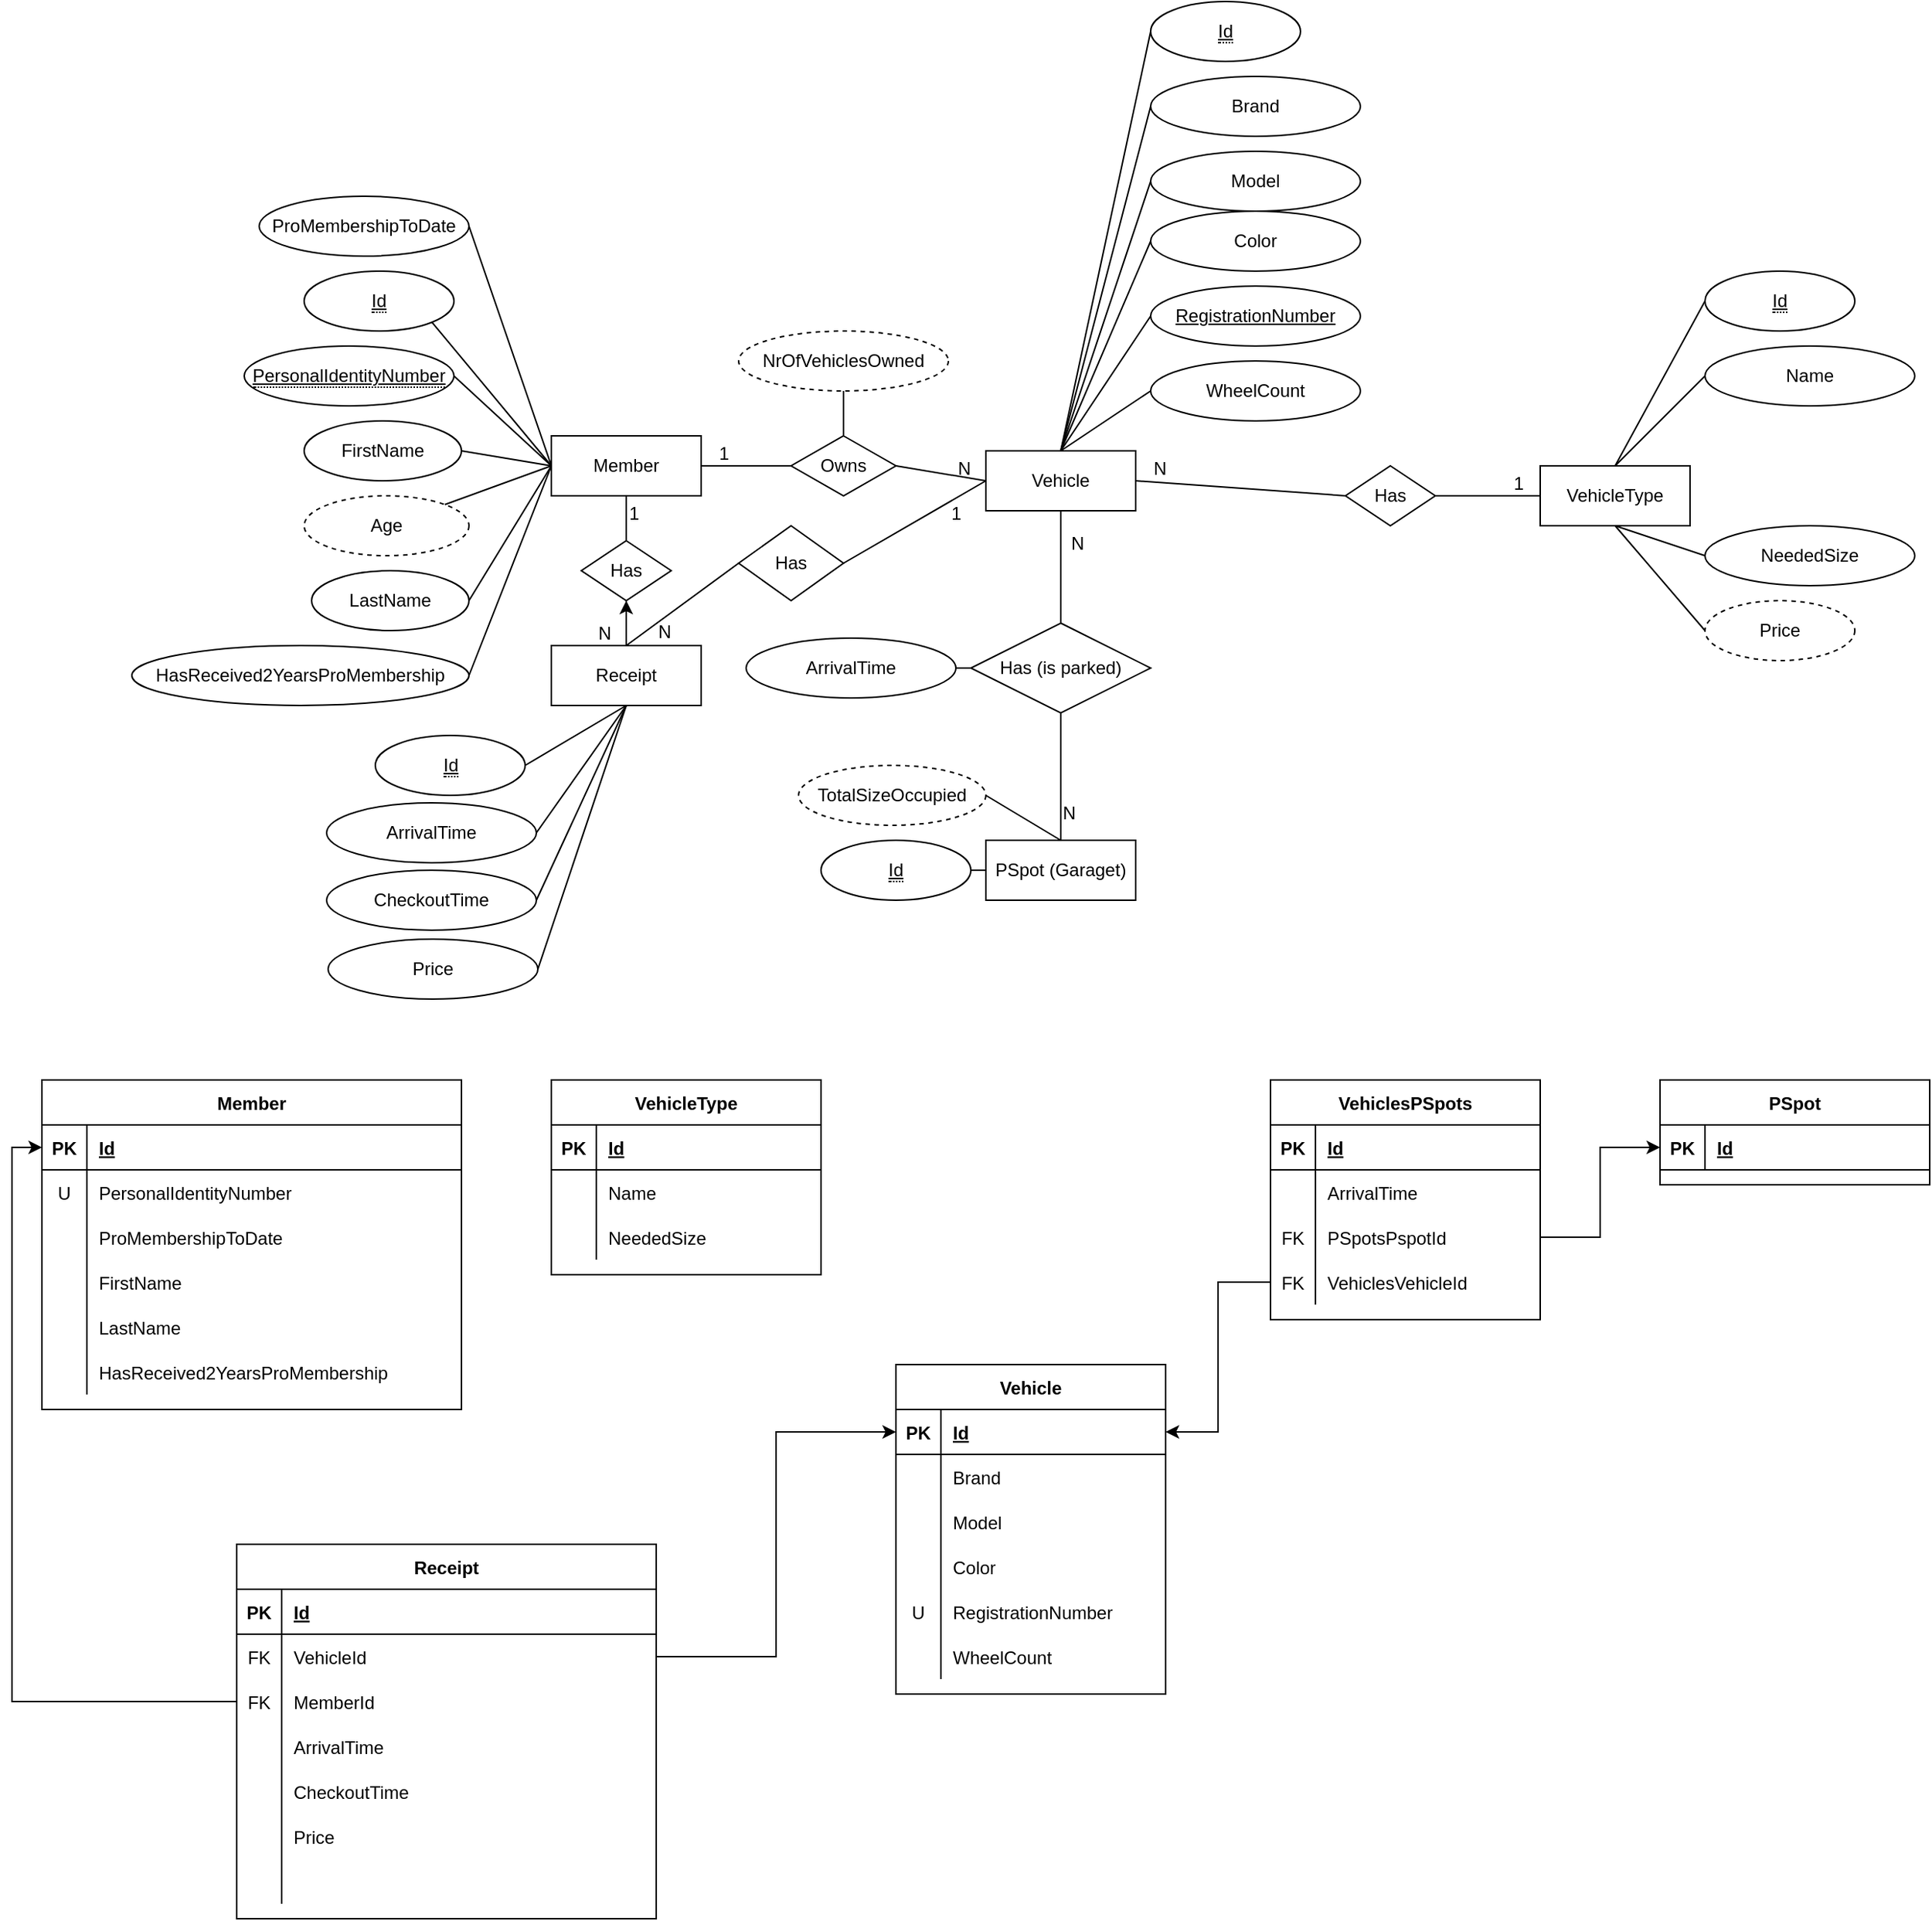 <mxfile version="20.2.3" type="device"><diagram id="xEIXSNO4IvgKibvRJCiV" name="Page-1"><mxGraphModel dx="1830" dy="1194" grid="1" gridSize="10" guides="1" tooltips="1" connect="1" arrows="1" fold="1" page="1" pageScale="1" pageWidth="850" pageHeight="1100" math="0" shadow="0"><root><mxCell id="0"/><mxCell id="1" parent="0"/><mxCell id="SXwqwZhrJT6ykF4cvyQC-1" value="&lt;span style=&quot;border-bottom: 1px dotted&quot;&gt;PersonalIdentityNumber&lt;br&gt;&lt;/span&gt;" style="ellipse;whiteSpace=wrap;html=1;align=center;fontStyle=4" parent="1" vertex="1"><mxGeometry x="-35" y="250" width="140" height="40" as="geometry"/></mxCell><mxCell id="SXwqwZhrJT6ykF4cvyQC-2" value="Member" style="whiteSpace=wrap;html=1;align=center;" parent="1" vertex="1"><mxGeometry x="170" y="310" width="100" height="40" as="geometry"/></mxCell><mxCell id="SXwqwZhrJT6ykF4cvyQC-3" value="Vehicle" style="whiteSpace=wrap;html=1;align=center;" parent="1" vertex="1"><mxGeometry x="460" y="320" width="100" height="40" as="geometry"/></mxCell><mxCell id="SXwqwZhrJT6ykF4cvyQC-5" value="Owns" style="shape=rhombus;perimeter=rhombusPerimeter;whiteSpace=wrap;html=1;align=center;" parent="1" vertex="1"><mxGeometry x="330" y="310" width="70" height="40" as="geometry"/></mxCell><mxCell id="SXwqwZhrJT6ykF4cvyQC-34" value="NrOfVehiclesOwned" style="ellipse;whiteSpace=wrap;html=1;align=center;dashed=1;" parent="1" vertex="1"><mxGeometry x="295" y="240" width="140" height="40" as="geometry"/></mxCell><mxCell id="SXwqwZhrJT6ykF4cvyQC-36" value="Age" style="ellipse;whiteSpace=wrap;html=1;align=center;dashed=1;" parent="1" vertex="1"><mxGeometry x="5" y="350" width="110" height="40" as="geometry"/></mxCell><mxCell id="SXwqwZhrJT6ykF4cvyQC-37" value="VehicleType" style="whiteSpace=wrap;html=1;align=center;" parent="1" vertex="1"><mxGeometry x="830" y="330" width="100" height="40" as="geometry"/></mxCell><mxCell id="SXwqwZhrJT6ykF4cvyQC-40" value="&lt;span style=&quot;border-bottom: 1px dotted&quot;&gt;Id&lt;/span&gt;" style="ellipse;whiteSpace=wrap;html=1;align=center;fontStyle=4" parent="1" vertex="1"><mxGeometry x="940" y="200" width="100" height="40" as="geometry"/></mxCell><mxCell id="SXwqwZhrJT6ykF4cvyQC-41" value="&lt;span style=&quot;border-bottom: 1px dotted&quot;&gt;Id&lt;/span&gt;" style="ellipse;whiteSpace=wrap;html=1;align=center;fontStyle=4" parent="1" vertex="1"><mxGeometry x="5" y="200" width="100" height="40" as="geometry"/></mxCell><mxCell id="SXwqwZhrJT6ykF4cvyQC-44" value="PSpot (Garaget)" style="whiteSpace=wrap;html=1;align=center;" parent="1" vertex="1"><mxGeometry x="460" y="580" width="100" height="40" as="geometry"/></mxCell><mxCell id="SXwqwZhrJT6ykF4cvyQC-68" value="Has" style="shape=rhombus;perimeter=rhombusPerimeter;whiteSpace=wrap;html=1;align=center;" parent="1" vertex="1"><mxGeometry x="700" y="330" width="60" height="40" as="geometry"/></mxCell><mxCell id="SXwqwZhrJT6ykF4cvyQC-70" value="" style="endArrow=none;html=1;rounded=0;exitX=0;exitY=0.5;exitDx=0;exitDy=0;entryX=0.5;entryY=0;entryDx=0;entryDy=0;" parent="1" source="MseQfM5L533xnywJ5cT6-14" target="SXwqwZhrJT6ykF4cvyQC-37" edge="1"><mxGeometry relative="1" as="geometry"><mxPoint x="940" y="270" as="sourcePoint"/><mxPoint x="710" y="410" as="targetPoint"/></mxGeometry></mxCell><mxCell id="SXwqwZhrJT6ykF4cvyQC-71" value="" style="endArrow=none;html=1;rounded=0;exitX=0;exitY=0.5;exitDx=0;exitDy=0;entryX=0.5;entryY=0;entryDx=0;entryDy=0;" parent="1" source="SXwqwZhrJT6ykF4cvyQC-40" target="SXwqwZhrJT6ykF4cvyQC-37" edge="1"><mxGeometry relative="1" as="geometry"><mxPoint x="711" y="331" as="sourcePoint"/><mxPoint x="780" y="350" as="targetPoint"/></mxGeometry></mxCell><mxCell id="SXwqwZhrJT6ykF4cvyQC-74" value="" style="endArrow=none;html=1;rounded=0;exitX=0;exitY=0.5;exitDx=0;exitDy=0;entryX=1;entryY=0.5;entryDx=0;entryDy=0;" parent="1" source="SXwqwZhrJT6ykF4cvyQC-2" target="SXwqwZhrJT6ykF4cvyQC-1" edge="1"><mxGeometry relative="1" as="geometry"><mxPoint x="530" y="510" as="sourcePoint"/><mxPoint x="550" y="580" as="targetPoint"/></mxGeometry></mxCell><mxCell id="SXwqwZhrJT6ykF4cvyQC-77" style="edgeStyle=orthogonalEdgeStyle;rounded=0;orthogonalLoop=1;jettySize=auto;html=1;exitX=0.5;exitY=1;exitDx=0;exitDy=0;" parent="1" edge="1"><mxGeometry relative="1" as="geometry"><mxPoint x="220" y="280" as="sourcePoint"/><mxPoint x="220" y="280" as="targetPoint"/></mxGeometry></mxCell><mxCell id="SXwqwZhrJT6ykF4cvyQC-80" value="" style="endArrow=none;html=1;rounded=0;exitX=1;exitY=0.5;exitDx=0;exitDy=0;" parent="1" source="MseQfM5L533xnywJ5cT6-3" edge="1"><mxGeometry relative="1" as="geometry"><mxPoint x="110" y="170" as="sourcePoint"/><mxPoint x="170" y="330" as="targetPoint"/></mxGeometry></mxCell><mxCell id="SXwqwZhrJT6ykF4cvyQC-81" value="" style="endArrow=none;html=1;rounded=0;entryX=1;entryY=0.5;entryDx=0;entryDy=0;exitX=0;exitY=0.5;exitDx=0;exitDy=0;" parent="1" source="SXwqwZhrJT6ykF4cvyQC-2" target="MseQfM5L533xnywJ5cT6-1" edge="1"><mxGeometry relative="1" as="geometry"><mxPoint x="200" y="410" as="sourcePoint"/><mxPoint x="110" y="420" as="targetPoint"/></mxGeometry></mxCell><mxCell id="SXwqwZhrJT6ykF4cvyQC-82" value="" style="endArrow=none;html=1;rounded=0;exitX=0;exitY=0.5;exitDx=0;exitDy=0;entryX=1;entryY=0.5;entryDx=0;entryDy=0;" parent="1" source="SXwqwZhrJT6ykF4cvyQC-2" target="MseQfM5L533xnywJ5cT6-2" edge="1"><mxGeometry relative="1" as="geometry"><mxPoint x="205" y="350" as="sourcePoint"/><mxPoint x="110" y="320" as="targetPoint"/></mxGeometry></mxCell><mxCell id="SXwqwZhrJT6ykF4cvyQC-83" value="" style="endArrow=none;html=1;rounded=0;exitX=0;exitY=0.5;exitDx=0;exitDy=0;entryX=1;entryY=0;entryDx=0;entryDy=0;" parent="1" source="SXwqwZhrJT6ykF4cvyQC-2" target="SXwqwZhrJT6ykF4cvyQC-36" edge="1"><mxGeometry relative="1" as="geometry"><mxPoint x="205" y="350" as="sourcePoint"/><mxPoint x="90" y="350" as="targetPoint"/></mxGeometry></mxCell><mxCell id="SXwqwZhrJT6ykF4cvyQC-85" value="" style="endArrow=none;html=1;rounded=0;exitX=0;exitY=0.5;exitDx=0;exitDy=0;entryX=1;entryY=1;entryDx=0;entryDy=0;" parent="1" source="SXwqwZhrJT6ykF4cvyQC-2" target="SXwqwZhrJT6ykF4cvyQC-41" edge="1"><mxGeometry relative="1" as="geometry"><mxPoint x="180" y="310" as="sourcePoint"/><mxPoint x="235" y="260" as="targetPoint"/></mxGeometry></mxCell><mxCell id="SXwqwZhrJT6ykF4cvyQC-88" value="" style="endArrow=none;html=1;rounded=0;exitX=0.5;exitY=0;exitDx=0;exitDy=0;entryX=0.5;entryY=1;entryDx=0;entryDy=0;" parent="1" source="SXwqwZhrJT6ykF4cvyQC-5" target="SXwqwZhrJT6ykF4cvyQC-34" edge="1"><mxGeometry relative="1" as="geometry"><mxPoint x="180" y="310" as="sourcePoint"/><mxPoint x="245" y="180" as="targetPoint"/></mxGeometry></mxCell><mxCell id="SXwqwZhrJT6ykF4cvyQC-89" value="" style="endArrow=none;html=1;rounded=0;entryX=0;entryY=0.5;entryDx=0;entryDy=0;exitX=0.5;exitY=0;exitDx=0;exitDy=0;" parent="1" source="SXwqwZhrJT6ykF4cvyQC-3" target="MseQfM5L533xnywJ5cT6-12" edge="1"><mxGeometry relative="1" as="geometry"><mxPoint x="483" y="310" as="sourcePoint"/><mxPoint x="570" y="230" as="targetPoint"/></mxGeometry></mxCell><mxCell id="SXwqwZhrJT6ykF4cvyQC-90" value="" style="endArrow=none;html=1;rounded=0;entryX=0;entryY=0.5;entryDx=0;entryDy=0;exitX=0.5;exitY=0;exitDx=0;exitDy=0;" parent="1" source="SXwqwZhrJT6ykF4cvyQC-3" target="MseQfM5L533xnywJ5cT6-11" edge="1"><mxGeometry relative="1" as="geometry"><mxPoint x="495" y="330" as="sourcePoint"/><mxPoint x="570" y="180" as="targetPoint"/></mxGeometry></mxCell><mxCell id="SXwqwZhrJT6ykF4cvyQC-92" value="" style="endArrow=none;html=1;rounded=0;entryX=0;entryY=0.5;entryDx=0;entryDy=0;exitX=1;exitY=0.5;exitDx=0;exitDy=0;" parent="1" source="MseQfM5L533xnywJ5cT6-8" target="j-4pY0wbWH78f5OWz88W-14" edge="1"><mxGeometry relative="1" as="geometry"><mxPoint x="442.5" y="450" as="sourcePoint"/><mxPoint x="550" y="460" as="targetPoint"/></mxGeometry></mxCell><mxCell id="SXwqwZhrJT6ykF4cvyQC-98" value="" style="endArrow=none;html=1;rounded=0;entryX=0;entryY=0.5;entryDx=0;entryDy=0;exitX=0.5;exitY=0;exitDx=0;exitDy=0;" parent="1" source="SXwqwZhrJT6ykF4cvyQC-3" target="MseQfM5L533xnywJ5cT6-10" edge="1"><mxGeometry relative="1" as="geometry"><mxPoint x="520" y="330" as="sourcePoint"/><mxPoint x="570" y="130" as="targetPoint"/></mxGeometry></mxCell><mxCell id="SXwqwZhrJT6ykF4cvyQC-99" value="" style="endArrow=none;html=1;rounded=0;entryX=0;entryY=0.5;entryDx=0;entryDy=0;exitX=0.5;exitY=0;exitDx=0;exitDy=0;" parent="1" source="SXwqwZhrJT6ykF4cvyQC-3" target="MseQfM5L533xnywJ5cT6-13" edge="1"><mxGeometry relative="1" as="geometry"><mxPoint x="545" y="330" as="sourcePoint"/><mxPoint x="570" y="280" as="targetPoint"/></mxGeometry></mxCell><mxCell id="SXwqwZhrJT6ykF4cvyQC-100" value="" style="endArrow=none;html=1;rounded=0;entryX=0;entryY=0.5;entryDx=0;entryDy=0;" parent="1" target="MseQfM5L533xnywJ5cT6-9" edge="1"><mxGeometry relative="1" as="geometry"><mxPoint x="510" y="320" as="sourcePoint"/><mxPoint x="570" y="90" as="targetPoint"/></mxGeometry></mxCell><mxCell id="SXwqwZhrJT6ykF4cvyQC-102" value="" style="endArrow=none;html=1;rounded=0;exitX=1;exitY=0.5;exitDx=0;exitDy=0;" parent="1" source="SXwqwZhrJT6ykF4cvyQC-2" target="SXwqwZhrJT6ykF4cvyQC-5" edge="1"><mxGeometry relative="1" as="geometry"><mxPoint x="-200" y="570" as="sourcePoint"/><mxPoint x="-40" y="570" as="targetPoint"/></mxGeometry></mxCell><mxCell id="SXwqwZhrJT6ykF4cvyQC-103" value="1" style="resizable=0;html=1;align=left;verticalAlign=bottom;" parent="SXwqwZhrJT6ykF4cvyQC-102" connectable="0" vertex="1"><mxGeometry x="-1" relative="1" as="geometry"><mxPoint x="10" as="offset"/></mxGeometry></mxCell><mxCell id="SXwqwZhrJT6ykF4cvyQC-105" value="" style="endArrow=none;html=1;rounded=0;exitX=1;exitY=0.5;exitDx=0;exitDy=0;entryX=0;entryY=0.5;entryDx=0;entryDy=0;" parent="1" source="SXwqwZhrJT6ykF4cvyQC-5" target="SXwqwZhrJT6ykF4cvyQC-3" edge="1"><mxGeometry relative="1" as="geometry"><mxPoint x="280" y="340" as="sourcePoint"/><mxPoint x="340" y="340" as="targetPoint"/></mxGeometry></mxCell><mxCell id="SXwqwZhrJT6ykF4cvyQC-107" value="N" style="resizable=0;html=1;align=right;verticalAlign=bottom;" parent="SXwqwZhrJT6ykF4cvyQC-105" connectable="0" vertex="1"><mxGeometry x="1" relative="1" as="geometry"><mxPoint x="-10" as="offset"/></mxGeometry></mxCell><mxCell id="SXwqwZhrJT6ykF4cvyQC-108" value="" style="endArrow=none;html=1;rounded=0;exitX=1;exitY=0.5;exitDx=0;exitDy=0;entryX=0;entryY=0.5;entryDx=0;entryDy=0;" parent="1" source="SXwqwZhrJT6ykF4cvyQC-3" target="SXwqwZhrJT6ykF4cvyQC-68" edge="1"><mxGeometry relative="1" as="geometry"><mxPoint x="600" y="329.33" as="sourcePoint"/><mxPoint x="660" y="329.33" as="targetPoint"/></mxGeometry></mxCell><mxCell id="SXwqwZhrJT6ykF4cvyQC-109" value="N" style="resizable=0;html=1;align=left;verticalAlign=bottom;" parent="SXwqwZhrJT6ykF4cvyQC-108" connectable="0" vertex="1"><mxGeometry x="-1" relative="1" as="geometry"><mxPoint x="10" as="offset"/></mxGeometry></mxCell><mxCell id="SXwqwZhrJT6ykF4cvyQC-111" value="" style="endArrow=none;html=1;rounded=0;exitX=1;exitY=0.5;exitDx=0;exitDy=0;entryX=0;entryY=0.5;entryDx=0;entryDy=0;" parent="1" source="SXwqwZhrJT6ykF4cvyQC-68" target="SXwqwZhrJT6ykF4cvyQC-37" edge="1"><mxGeometry relative="1" as="geometry"><mxPoint x="570" y="350" as="sourcePoint"/><mxPoint x="710" y="360" as="targetPoint"/></mxGeometry></mxCell><mxCell id="SXwqwZhrJT6ykF4cvyQC-113" value="1" style="resizable=0;html=1;align=right;verticalAlign=bottom;" parent="SXwqwZhrJT6ykF4cvyQC-111" connectable="0" vertex="1"><mxGeometry x="1" relative="1" as="geometry"><mxPoint x="-11" as="offset"/></mxGeometry></mxCell><mxCell id="SXwqwZhrJT6ykF4cvyQC-114" value="" style="endArrow=none;html=1;rounded=0;exitX=0.5;exitY=1;exitDx=0;exitDy=0;entryX=0.5;entryY=0;entryDx=0;entryDy=0;" parent="1" source="SXwqwZhrJT6ykF4cvyQC-3" target="j-4pY0wbWH78f5OWz88W-14" edge="1"><mxGeometry relative="1" as="geometry"><mxPoint x="570" y="350" as="sourcePoint"/><mxPoint x="510.0" y="435" as="targetPoint"/></mxGeometry></mxCell><mxCell id="SXwqwZhrJT6ykF4cvyQC-115" value="N" style="resizable=0;html=1;align=left;verticalAlign=bottom;" parent="SXwqwZhrJT6ykF4cvyQC-114" connectable="0" vertex="1"><mxGeometry x="-1" relative="1" as="geometry"><mxPoint x="5" y="30" as="offset"/></mxGeometry></mxCell><mxCell id="SXwqwZhrJT6ykF4cvyQC-117" value="" style="endArrow=none;html=1;rounded=0;exitX=0.5;exitY=1;exitDx=0;exitDy=0;entryX=0.5;entryY=0;entryDx=0;entryDy=0;" parent="1" source="j-4pY0wbWH78f5OWz88W-14" target="SXwqwZhrJT6ykF4cvyQC-44" edge="1"><mxGeometry relative="1" as="geometry"><mxPoint x="510.0" y="485" as="sourcePoint"/><mxPoint x="760.0" y="560" as="targetPoint"/></mxGeometry></mxCell><mxCell id="SXwqwZhrJT6ykF4cvyQC-119" value="N" style="resizable=0;html=1;align=right;verticalAlign=bottom;" parent="SXwqwZhrJT6ykF4cvyQC-117" connectable="0" vertex="1"><mxGeometry x="1" relative="1" as="geometry"><mxPoint x="10" y="-10" as="offset"/></mxGeometry></mxCell><mxCell id="SXwqwZhrJT6ykF4cvyQC-133" value="" style="endArrow=none;html=1;rounded=0;exitX=0;exitY=0.5;exitDx=0;exitDy=0;entryX=0.5;entryY=1;entryDx=0;entryDy=0;" parent="1" source="MseQfM5L533xnywJ5cT6-15" target="SXwqwZhrJT6ykF4cvyQC-37" edge="1"><mxGeometry relative="1" as="geometry"><mxPoint x="940" y="400" as="sourcePoint"/><mxPoint x="890" y="340" as="targetPoint"/></mxGeometry></mxCell><mxCell id="SXwqwZhrJT6ykF4cvyQC-136" value="&lt;span style=&quot;border-bottom: 1px dotted&quot;&gt;Id&lt;/span&gt;" style="ellipse;whiteSpace=wrap;html=1;align=center;fontStyle=4" parent="1" vertex="1"><mxGeometry x="570" y="20" width="100" height="40" as="geometry"/></mxCell><mxCell id="SXwqwZhrJT6ykF4cvyQC-137" value="" style="endArrow=none;html=1;rounded=0;entryX=0;entryY=0.5;entryDx=0;entryDy=0;exitX=0.5;exitY=0;exitDx=0;exitDy=0;" parent="1" source="SXwqwZhrJT6ykF4cvyQC-3" target="SXwqwZhrJT6ykF4cvyQC-136" edge="1"><mxGeometry relative="1" as="geometry"><mxPoint x="520" y="330" as="sourcePoint"/><mxPoint x="580" y="100" as="targetPoint"/></mxGeometry></mxCell><mxCell id="SXwqwZhrJT6ykF4cvyQC-138" value="Vehicle" style="shape=table;startSize=30;container=1;collapsible=1;childLayout=tableLayout;fixedRows=1;rowLines=0;fontStyle=1;align=center;resizeLast=1;" parent="1" vertex="1"><mxGeometry x="400" y="930" width="180" height="220" as="geometry"/></mxCell><mxCell id="SXwqwZhrJT6ykF4cvyQC-139" value="" style="shape=tableRow;horizontal=0;startSize=0;swimlaneHead=0;swimlaneBody=0;fillColor=none;collapsible=0;dropTarget=0;points=[[0,0.5],[1,0.5]];portConstraint=eastwest;top=0;left=0;right=0;bottom=1;" parent="SXwqwZhrJT6ykF4cvyQC-138" vertex="1"><mxGeometry y="30" width="180" height="30" as="geometry"/></mxCell><mxCell id="SXwqwZhrJT6ykF4cvyQC-140" value="PK" style="shape=partialRectangle;connectable=0;fillColor=none;top=0;left=0;bottom=0;right=0;fontStyle=1;overflow=hidden;" parent="SXwqwZhrJT6ykF4cvyQC-139" vertex="1"><mxGeometry width="30" height="30" as="geometry"><mxRectangle width="30" height="30" as="alternateBounds"/></mxGeometry></mxCell><mxCell id="SXwqwZhrJT6ykF4cvyQC-141" value="Id" style="shape=partialRectangle;connectable=0;fillColor=none;top=0;left=0;bottom=0;right=0;align=left;spacingLeft=6;fontStyle=5;overflow=hidden;" parent="SXwqwZhrJT6ykF4cvyQC-139" vertex="1"><mxGeometry x="30" width="150" height="30" as="geometry"><mxRectangle width="150" height="30" as="alternateBounds"/></mxGeometry></mxCell><mxCell id="SXwqwZhrJT6ykF4cvyQC-142" value="" style="shape=tableRow;horizontal=0;startSize=0;swimlaneHead=0;swimlaneBody=0;fillColor=none;collapsible=0;dropTarget=0;points=[[0,0.5],[1,0.5]];portConstraint=eastwest;top=0;left=0;right=0;bottom=0;" parent="SXwqwZhrJT6ykF4cvyQC-138" vertex="1"><mxGeometry y="60" width="180" height="30" as="geometry"/></mxCell><mxCell id="SXwqwZhrJT6ykF4cvyQC-143" value="" style="shape=partialRectangle;connectable=0;fillColor=none;top=0;left=0;bottom=0;right=0;editable=1;overflow=hidden;" parent="SXwqwZhrJT6ykF4cvyQC-142" vertex="1"><mxGeometry width="30" height="30" as="geometry"><mxRectangle width="30" height="30" as="alternateBounds"/></mxGeometry></mxCell><mxCell id="SXwqwZhrJT6ykF4cvyQC-144" value="Brand" style="shape=partialRectangle;connectable=0;fillColor=none;top=0;left=0;bottom=0;right=0;align=left;spacingLeft=6;overflow=hidden;" parent="SXwqwZhrJT6ykF4cvyQC-142" vertex="1"><mxGeometry x="30" width="150" height="30" as="geometry"><mxRectangle width="150" height="30" as="alternateBounds"/></mxGeometry></mxCell><mxCell id="SXwqwZhrJT6ykF4cvyQC-145" value="" style="shape=tableRow;horizontal=0;startSize=0;swimlaneHead=0;swimlaneBody=0;fillColor=none;collapsible=0;dropTarget=0;points=[[0,0.5],[1,0.5]];portConstraint=eastwest;top=0;left=0;right=0;bottom=0;" parent="SXwqwZhrJT6ykF4cvyQC-138" vertex="1"><mxGeometry y="90" width="180" height="30" as="geometry"/></mxCell><mxCell id="SXwqwZhrJT6ykF4cvyQC-146" value="" style="shape=partialRectangle;connectable=0;fillColor=none;top=0;left=0;bottom=0;right=0;editable=1;overflow=hidden;" parent="SXwqwZhrJT6ykF4cvyQC-145" vertex="1"><mxGeometry width="30" height="30" as="geometry"><mxRectangle width="30" height="30" as="alternateBounds"/></mxGeometry></mxCell><mxCell id="SXwqwZhrJT6ykF4cvyQC-147" value="Model" style="shape=partialRectangle;connectable=0;fillColor=none;top=0;left=0;bottom=0;right=0;align=left;spacingLeft=6;overflow=hidden;" parent="SXwqwZhrJT6ykF4cvyQC-145" vertex="1"><mxGeometry x="30" width="150" height="30" as="geometry"><mxRectangle width="150" height="30" as="alternateBounds"/></mxGeometry></mxCell><mxCell id="SXwqwZhrJT6ykF4cvyQC-148" value="" style="shape=tableRow;horizontal=0;startSize=0;swimlaneHead=0;swimlaneBody=0;fillColor=none;collapsible=0;dropTarget=0;points=[[0,0.5],[1,0.5]];portConstraint=eastwest;top=0;left=0;right=0;bottom=0;" parent="SXwqwZhrJT6ykF4cvyQC-138" vertex="1"><mxGeometry y="120" width="180" height="30" as="geometry"/></mxCell><mxCell id="SXwqwZhrJT6ykF4cvyQC-149" value="" style="shape=partialRectangle;connectable=0;fillColor=none;top=0;left=0;bottom=0;right=0;editable=1;overflow=hidden;" parent="SXwqwZhrJT6ykF4cvyQC-148" vertex="1"><mxGeometry width="30" height="30" as="geometry"><mxRectangle width="30" height="30" as="alternateBounds"/></mxGeometry></mxCell><mxCell id="SXwqwZhrJT6ykF4cvyQC-150" value="Color" style="shape=partialRectangle;connectable=0;fillColor=none;top=0;left=0;bottom=0;right=0;align=left;spacingLeft=6;overflow=hidden;" parent="SXwqwZhrJT6ykF4cvyQC-148" vertex="1"><mxGeometry x="30" width="150" height="30" as="geometry"><mxRectangle width="150" height="30" as="alternateBounds"/></mxGeometry></mxCell><mxCell id="IQk5P80iV5dfMlMBFgd4-44" value="" style="shape=tableRow;horizontal=0;startSize=0;swimlaneHead=0;swimlaneBody=0;fillColor=none;collapsible=0;dropTarget=0;points=[[0,0.5],[1,0.5]];portConstraint=eastwest;top=0;left=0;right=0;bottom=0;" parent="SXwqwZhrJT6ykF4cvyQC-138" vertex="1"><mxGeometry y="150" width="180" height="30" as="geometry"/></mxCell><mxCell id="IQk5P80iV5dfMlMBFgd4-45" value="U" style="shape=partialRectangle;connectable=0;fillColor=none;top=0;left=0;bottom=0;right=0;fontStyle=0;overflow=hidden;" parent="IQk5P80iV5dfMlMBFgd4-44" vertex="1"><mxGeometry width="30" height="30" as="geometry"><mxRectangle width="30" height="30" as="alternateBounds"/></mxGeometry></mxCell><mxCell id="IQk5P80iV5dfMlMBFgd4-46" value="RegistrationNumber" style="shape=partialRectangle;connectable=0;fillColor=none;top=0;left=0;bottom=0;right=0;align=left;spacingLeft=6;fontStyle=0;overflow=hidden;" parent="IQk5P80iV5dfMlMBFgd4-44" vertex="1"><mxGeometry x="30" width="150" height="30" as="geometry"><mxRectangle width="150" height="30" as="alternateBounds"/></mxGeometry></mxCell><mxCell id="SXwqwZhrJT6ykF4cvyQC-163" value="" style="shape=tableRow;horizontal=0;startSize=0;swimlaneHead=0;swimlaneBody=0;fillColor=none;collapsible=0;dropTarget=0;points=[[0,0.5],[1,0.5]];portConstraint=eastwest;top=0;left=0;right=0;bottom=0;" parent="SXwqwZhrJT6ykF4cvyQC-138" vertex="1"><mxGeometry y="180" width="180" height="30" as="geometry"/></mxCell><mxCell id="SXwqwZhrJT6ykF4cvyQC-164" value="" style="shape=partialRectangle;connectable=0;fillColor=none;top=0;left=0;bottom=0;right=0;editable=1;overflow=hidden;" parent="SXwqwZhrJT6ykF4cvyQC-163" vertex="1"><mxGeometry width="30" height="30" as="geometry"><mxRectangle width="30" height="30" as="alternateBounds"/></mxGeometry></mxCell><mxCell id="SXwqwZhrJT6ykF4cvyQC-165" value="WheelCount" style="shape=partialRectangle;connectable=0;fillColor=none;top=0;left=0;bottom=0;right=0;align=left;spacingLeft=6;overflow=hidden;" parent="SXwqwZhrJT6ykF4cvyQC-163" vertex="1"><mxGeometry x="30" width="150" height="30" as="geometry"><mxRectangle width="150" height="30" as="alternateBounds"/></mxGeometry></mxCell><mxCell id="SXwqwZhrJT6ykF4cvyQC-170" value="" style="endArrow=none;html=1;rounded=0;entryX=1;entryY=0.5;entryDx=0;entryDy=0;" parent="1" target="b-9Aeccf0NMsTjCMXBqo-1" edge="1"><mxGeometry relative="1" as="geometry"><mxPoint x="170" y="330" as="sourcePoint"/><mxPoint x="120" y="430" as="targetPoint"/></mxGeometry></mxCell><mxCell id="SXwqwZhrJT6ykF4cvyQC-174" value="" style="endArrow=none;html=1;rounded=0;exitX=0;exitY=0.5;exitDx=0;exitDy=0;" parent="1" source="j-4pY0wbWH78f5OWz88W-2" edge="1"><mxGeometry relative="1" as="geometry"><mxPoint x="949" y="470" as="sourcePoint"/><mxPoint x="880" y="370" as="targetPoint"/></mxGeometry></mxCell><mxCell id="SXwqwZhrJT6ykF4cvyQC-175" value="&lt;span style=&quot;border-bottom: 1px dotted&quot;&gt;Id&lt;/span&gt;" style="ellipse;whiteSpace=wrap;html=1;align=center;fontStyle=4" parent="1" vertex="1"><mxGeometry x="350" y="580" width="100" height="40" as="geometry"/></mxCell><mxCell id="SXwqwZhrJT6ykF4cvyQC-180" value="PSpot" style="shape=table;startSize=30;container=1;collapsible=1;childLayout=tableLayout;fixedRows=1;rowLines=0;fontStyle=1;align=center;resizeLast=1;" parent="1" vertex="1"><mxGeometry x="910" y="740" width="180" height="70" as="geometry"/></mxCell><mxCell id="SXwqwZhrJT6ykF4cvyQC-181" value="" style="shape=tableRow;horizontal=0;startSize=0;swimlaneHead=0;swimlaneBody=0;fillColor=none;collapsible=0;dropTarget=0;points=[[0,0.5],[1,0.5]];portConstraint=eastwest;top=0;left=0;right=0;bottom=1;" parent="SXwqwZhrJT6ykF4cvyQC-180" vertex="1"><mxGeometry y="30" width="180" height="30" as="geometry"/></mxCell><mxCell id="SXwqwZhrJT6ykF4cvyQC-182" value="PK" style="shape=partialRectangle;connectable=0;fillColor=none;top=0;left=0;bottom=0;right=0;fontStyle=1;overflow=hidden;" parent="SXwqwZhrJT6ykF4cvyQC-181" vertex="1"><mxGeometry width="30" height="30" as="geometry"><mxRectangle width="30" height="30" as="alternateBounds"/></mxGeometry></mxCell><mxCell id="SXwqwZhrJT6ykF4cvyQC-183" value="Id" style="shape=partialRectangle;connectable=0;fillColor=none;top=0;left=0;bottom=0;right=0;align=left;spacingLeft=6;fontStyle=5;overflow=hidden;" parent="SXwqwZhrJT6ykF4cvyQC-181" vertex="1"><mxGeometry x="30" width="150" height="30" as="geometry"><mxRectangle width="150" height="30" as="alternateBounds"/></mxGeometry></mxCell><mxCell id="IQk5P80iV5dfMlMBFgd4-18" value="" style="endArrow=none;html=1;rounded=0;exitX=1;exitY=0.5;exitDx=0;exitDy=0;entryX=0;entryY=0.5;entryDx=0;entryDy=0;" parent="1" source="SXwqwZhrJT6ykF4cvyQC-175" target="SXwqwZhrJT6ykF4cvyQC-44" edge="1"><mxGeometry relative="1" as="geometry"><mxPoint x="430.0" y="560.0" as="sourcePoint"/><mxPoint x="410" y="730" as="targetPoint"/></mxGeometry></mxCell><mxCell id="j-4pY0wbWH78f5OWz88W-2" value="Price" style="ellipse;whiteSpace=wrap;html=1;align=center;dashed=1;" parent="1" vertex="1"><mxGeometry x="940" y="420" width="100" height="40" as="geometry"/></mxCell><mxCell id="j-4pY0wbWH78f5OWz88W-4" value="" style="edgeStyle=orthogonalEdgeStyle;rounded=0;orthogonalLoop=1;jettySize=auto;html=1;" parent="1" source="j-4pY0wbWH78f5OWz88W-5" target="j-4pY0wbWH78f5OWz88W-7" edge="1"><mxGeometry relative="1" as="geometry"/></mxCell><mxCell id="j-4pY0wbWH78f5OWz88W-5" value="Receipt" style="whiteSpace=wrap;html=1;align=center;" parent="1" vertex="1"><mxGeometry x="170" y="450" width="100" height="40" as="geometry"/></mxCell><mxCell id="j-4pY0wbWH78f5OWz88W-7" value="Has" style="shape=rhombus;perimeter=rhombusPerimeter;whiteSpace=wrap;html=1;align=center;" parent="1" vertex="1"><mxGeometry x="190" y="380" width="60" height="40" as="geometry"/></mxCell><mxCell id="j-4pY0wbWH78f5OWz88W-9" value="" style="endArrow=none;html=1;rounded=0;exitX=0.5;exitY=1;exitDx=0;exitDy=0;entryX=0.5;entryY=0;entryDx=0;entryDy=0;" parent="1" source="j-4pY0wbWH78f5OWz88W-7" target="j-4pY0wbWH78f5OWz88W-5" edge="1"><mxGeometry relative="1" as="geometry"><mxPoint x="400" y="335.0" as="sourcePoint"/><mxPoint x="460" y="345.0" as="targetPoint"/><Array as="points"/></mxGeometry></mxCell><mxCell id="j-4pY0wbWH78f5OWz88W-10" value="N" style="resizable=0;html=1;align=right;verticalAlign=bottom;" parent="j-4pY0wbWH78f5OWz88W-9" connectable="0" vertex="1"><mxGeometry x="1" relative="1" as="geometry"><mxPoint x="-10" as="offset"/></mxGeometry></mxCell><mxCell id="j-4pY0wbWH78f5OWz88W-11" value="" style="endArrow=none;html=1;rounded=0;exitX=0.5;exitY=1;exitDx=0;exitDy=0;entryX=0;entryY=0.5;entryDx=0;entryDy=0;" parent="1" source="j-4pY0wbWH78f5OWz88W-5" target="MseQfM5L533xnywJ5cT6-6" edge="1"><mxGeometry relative="1" as="geometry"><mxPoint x="170" y="335.0" as="sourcePoint"/><mxPoint x="155" y="660" as="targetPoint"/></mxGeometry></mxCell><mxCell id="j-4pY0wbWH78f5OWz88W-12" value="" style="endArrow=none;html=1;rounded=0;exitX=0.5;exitY=1;exitDx=0;exitDy=0;entryX=0.5;entryY=0;entryDx=0;entryDy=0;" parent="1" target="j-4pY0wbWH78f5OWz88W-7" edge="1"><mxGeometry relative="1" as="geometry"><mxPoint x="220" y="350.0" as="sourcePoint"/><mxPoint x="220" y="380" as="targetPoint"/></mxGeometry></mxCell><mxCell id="j-4pY0wbWH78f5OWz88W-13" value="1" style="resizable=0;html=1;align=left;verticalAlign=bottom;" parent="j-4pY0wbWH78f5OWz88W-12" connectable="0" vertex="1"><mxGeometry x="-1" relative="1" as="geometry"><mxPoint y="20" as="offset"/></mxGeometry></mxCell><mxCell id="j-4pY0wbWH78f5OWz88W-14" value="Has (is parked)" style="shape=rhombus;perimeter=rhombusPerimeter;whiteSpace=wrap;html=1;align=center;" parent="1" vertex="1"><mxGeometry x="450" y="435" width="120" height="60" as="geometry"/></mxCell><mxCell id="j-4pY0wbWH78f5OWz88W-19" value="" style="endArrow=none;html=1;rounded=0;entryX=0.5;entryY=1;entryDx=0;entryDy=0;exitX=1;exitY=0.5;exitDx=0;exitDy=0;" parent="1" source="MseQfM5L533xnywJ5cT6-4" target="j-4pY0wbWH78f5OWz88W-5" edge="1"><mxGeometry relative="1" as="geometry"><mxPoint x="155" y="580" as="sourcePoint"/><mxPoint x="580.0" y="475" as="targetPoint"/></mxGeometry></mxCell><mxCell id="j-4pY0wbWH78f5OWz88W-21" value="" style="endArrow=none;html=1;rounded=0;exitX=1;exitY=0.5;exitDx=0;exitDy=0;entryX=0.5;entryY=1;entryDx=0;entryDy=0;" parent="1" source="MseQfM5L533xnywJ5cT6-5" target="j-4pY0wbWH78f5OWz88W-5" edge="1"><mxGeometry relative="1" as="geometry"><mxPoint x="155" y="620" as="sourcePoint"/><mxPoint x="740" y="580" as="targetPoint"/></mxGeometry></mxCell><mxCell id="j-4pY0wbWH78f5OWz88W-22" value="" style="endArrow=none;html=1;rounded=0;exitX=0;exitY=0.5;exitDx=0;exitDy=0;entryX=1;entryY=0.5;entryDx=0;entryDy=0;" parent="1" source="SXwqwZhrJT6ykF4cvyQC-3" target="j-4pY0wbWH78f5OWz88W-24" edge="1"><mxGeometry relative="1" as="geometry"><mxPoint x="520.0" y="370" as="sourcePoint"/><mxPoint x="670" y="480" as="targetPoint"/></mxGeometry></mxCell><mxCell id="j-4pY0wbWH78f5OWz88W-23" value="1" style="resizable=0;html=1;align=left;verticalAlign=bottom;" parent="j-4pY0wbWH78f5OWz88W-22" connectable="0" vertex="1"><mxGeometry x="-1" relative="1" as="geometry"><mxPoint x="-25" y="30" as="offset"/></mxGeometry></mxCell><mxCell id="j-4pY0wbWH78f5OWz88W-24" value="Has" style="shape=rhombus;perimeter=rhombusPerimeter;whiteSpace=wrap;html=1;align=center;" parent="1" vertex="1"><mxGeometry x="295" y="370" width="70" height="50" as="geometry"/></mxCell><mxCell id="j-4pY0wbWH78f5OWz88W-25" value="" style="endArrow=none;html=1;rounded=0;exitX=0;exitY=0.5;exitDx=0;exitDy=0;entryX=0.5;entryY=0;entryDx=0;entryDy=0;" parent="1" source="j-4pY0wbWH78f5OWz88W-24" target="j-4pY0wbWH78f5OWz88W-5" edge="1"><mxGeometry relative="1" as="geometry"><mxPoint x="640" y="520" as="sourcePoint"/><mxPoint x="690" y="550" as="targetPoint"/></mxGeometry></mxCell><mxCell id="j-4pY0wbWH78f5OWz88W-26" value="N" style="resizable=0;html=1;align=right;verticalAlign=bottom;" parent="j-4pY0wbWH78f5OWz88W-25" connectable="0" vertex="1"><mxGeometry x="1" relative="1" as="geometry"><mxPoint x="30" as="offset"/></mxGeometry></mxCell><mxCell id="j-4pY0wbWH78f5OWz88W-27" value="TotalSizeOccupied" style="ellipse;whiteSpace=wrap;html=1;align=center;dashed=1;" parent="1" vertex="1"><mxGeometry x="335" y="530" width="125" height="40" as="geometry"/></mxCell><mxCell id="j-4pY0wbWH78f5OWz88W-28" value="" style="endArrow=none;html=1;rounded=0;exitX=0.5;exitY=0;exitDx=0;exitDy=0;entryX=1;entryY=0.5;entryDx=0;entryDy=0;" parent="1" source="SXwqwZhrJT6ykF4cvyQC-44" target="j-4pY0wbWH78f5OWz88W-27" edge="1"><mxGeometry relative="1" as="geometry"><mxPoint x="450" y="450" as="sourcePoint"/><mxPoint x="450" y="495" as="targetPoint"/></mxGeometry></mxCell><mxCell id="j-4pY0wbWH78f5OWz88W-29" value="Member" style="shape=table;startSize=30;container=1;collapsible=1;childLayout=tableLayout;fixedRows=1;rowLines=0;fontStyle=1;align=center;resizeLast=1;" parent="1" vertex="1"><mxGeometry x="-170" y="740" width="280" height="220" as="geometry"/></mxCell><mxCell id="j-4pY0wbWH78f5OWz88W-30" value="" style="shape=tableRow;horizontal=0;startSize=0;swimlaneHead=0;swimlaneBody=0;fillColor=none;collapsible=0;dropTarget=0;points=[[0,0.5],[1,0.5]];portConstraint=eastwest;top=0;left=0;right=0;bottom=1;" parent="j-4pY0wbWH78f5OWz88W-29" vertex="1"><mxGeometry y="30" width="280" height="30" as="geometry"/></mxCell><mxCell id="j-4pY0wbWH78f5OWz88W-31" value="PK" style="shape=partialRectangle;connectable=0;fillColor=none;top=0;left=0;bottom=0;right=0;fontStyle=1;overflow=hidden;" parent="j-4pY0wbWH78f5OWz88W-30" vertex="1"><mxGeometry width="30" height="30" as="geometry"><mxRectangle width="30" height="30" as="alternateBounds"/></mxGeometry></mxCell><mxCell id="j-4pY0wbWH78f5OWz88W-32" value="Id" style="shape=partialRectangle;connectable=0;fillColor=none;top=0;left=0;bottom=0;right=0;align=left;spacingLeft=6;fontStyle=5;overflow=hidden;" parent="j-4pY0wbWH78f5OWz88W-30" vertex="1"><mxGeometry x="30" width="250" height="30" as="geometry"><mxRectangle width="250" height="30" as="alternateBounds"/></mxGeometry></mxCell><mxCell id="j-4pY0wbWH78f5OWz88W-42" value="" style="shape=tableRow;horizontal=0;startSize=0;swimlaneHead=0;swimlaneBody=0;fillColor=none;collapsible=0;dropTarget=0;points=[[0,0.5],[1,0.5]];portConstraint=eastwest;top=0;left=0;right=0;bottom=0;" parent="j-4pY0wbWH78f5OWz88W-29" vertex="1"><mxGeometry y="60" width="280" height="30" as="geometry"/></mxCell><mxCell id="j-4pY0wbWH78f5OWz88W-43" value="U" style="shape=partialRectangle;connectable=0;fillColor=none;top=0;left=0;bottom=0;right=0;fontStyle=0;overflow=hidden;" parent="j-4pY0wbWH78f5OWz88W-42" vertex="1"><mxGeometry width="30" height="30" as="geometry"><mxRectangle width="30" height="30" as="alternateBounds"/></mxGeometry></mxCell><mxCell id="j-4pY0wbWH78f5OWz88W-44" value="PersonalIdentityNumber" style="shape=partialRectangle;connectable=0;fillColor=none;top=0;left=0;bottom=0;right=0;align=left;spacingLeft=6;fontStyle=0;overflow=hidden;" parent="j-4pY0wbWH78f5OWz88W-42" vertex="1"><mxGeometry x="30" width="250" height="30" as="geometry"><mxRectangle width="250" height="30" as="alternateBounds"/></mxGeometry></mxCell><mxCell id="j-4pY0wbWH78f5OWz88W-33" value="" style="shape=tableRow;horizontal=0;startSize=0;swimlaneHead=0;swimlaneBody=0;fillColor=none;collapsible=0;dropTarget=0;points=[[0,0.5],[1,0.5]];portConstraint=eastwest;top=0;left=0;right=0;bottom=0;" parent="j-4pY0wbWH78f5OWz88W-29" vertex="1"><mxGeometry y="90" width="280" height="30" as="geometry"/></mxCell><mxCell id="j-4pY0wbWH78f5OWz88W-34" value="" style="shape=partialRectangle;connectable=0;fillColor=none;top=0;left=0;bottom=0;right=0;editable=1;overflow=hidden;" parent="j-4pY0wbWH78f5OWz88W-33" vertex="1"><mxGeometry width="30" height="30" as="geometry"><mxRectangle width="30" height="30" as="alternateBounds"/></mxGeometry></mxCell><mxCell id="j-4pY0wbWH78f5OWz88W-35" value="ProMembershipToDate" style="shape=partialRectangle;connectable=0;fillColor=none;top=0;left=0;bottom=0;right=0;align=left;spacingLeft=6;overflow=hidden;" parent="j-4pY0wbWH78f5OWz88W-33" vertex="1"><mxGeometry x="30" width="250" height="30" as="geometry"><mxRectangle width="250" height="30" as="alternateBounds"/></mxGeometry></mxCell><mxCell id="j-4pY0wbWH78f5OWz88W-36" value="" style="shape=tableRow;horizontal=0;startSize=0;swimlaneHead=0;swimlaneBody=0;fillColor=none;collapsible=0;dropTarget=0;points=[[0,0.5],[1,0.5]];portConstraint=eastwest;top=0;left=0;right=0;bottom=0;" parent="j-4pY0wbWH78f5OWz88W-29" vertex="1"><mxGeometry y="120" width="280" height="30" as="geometry"/></mxCell><mxCell id="j-4pY0wbWH78f5OWz88W-37" value="" style="shape=partialRectangle;connectable=0;fillColor=none;top=0;left=0;bottom=0;right=0;editable=1;overflow=hidden;" parent="j-4pY0wbWH78f5OWz88W-36" vertex="1"><mxGeometry width="30" height="30" as="geometry"><mxRectangle width="30" height="30" as="alternateBounds"/></mxGeometry></mxCell><mxCell id="j-4pY0wbWH78f5OWz88W-38" value="FirstName" style="shape=partialRectangle;connectable=0;fillColor=none;top=0;left=0;bottom=0;right=0;align=left;spacingLeft=6;overflow=hidden;" parent="j-4pY0wbWH78f5OWz88W-36" vertex="1"><mxGeometry x="30" width="250" height="30" as="geometry"><mxRectangle width="250" height="30" as="alternateBounds"/></mxGeometry></mxCell><mxCell id="j-4pY0wbWH78f5OWz88W-39" value="" style="shape=tableRow;horizontal=0;startSize=0;swimlaneHead=0;swimlaneBody=0;fillColor=none;collapsible=0;dropTarget=0;points=[[0,0.5],[1,0.5]];portConstraint=eastwest;top=0;left=0;right=0;bottom=0;" parent="j-4pY0wbWH78f5OWz88W-29" vertex="1"><mxGeometry y="150" width="280" height="30" as="geometry"/></mxCell><mxCell id="j-4pY0wbWH78f5OWz88W-40" value="" style="shape=partialRectangle;connectable=0;fillColor=none;top=0;left=0;bottom=0;right=0;editable=1;overflow=hidden;" parent="j-4pY0wbWH78f5OWz88W-39" vertex="1"><mxGeometry width="30" height="30" as="geometry"><mxRectangle width="30" height="30" as="alternateBounds"/></mxGeometry></mxCell><mxCell id="j-4pY0wbWH78f5OWz88W-41" value="LastName" style="shape=partialRectangle;connectable=0;fillColor=none;top=0;left=0;bottom=0;right=0;align=left;spacingLeft=6;overflow=hidden;" parent="j-4pY0wbWH78f5OWz88W-39" vertex="1"><mxGeometry x="30" width="250" height="30" as="geometry"><mxRectangle width="250" height="30" as="alternateBounds"/></mxGeometry></mxCell><mxCell id="j-4pY0wbWH78f5OWz88W-45" value="" style="shape=tableRow;horizontal=0;startSize=0;swimlaneHead=0;swimlaneBody=0;fillColor=none;collapsible=0;dropTarget=0;points=[[0,0.5],[1,0.5]];portConstraint=eastwest;top=0;left=0;right=0;bottom=0;" parent="j-4pY0wbWH78f5OWz88W-29" vertex="1"><mxGeometry y="180" width="280" height="30" as="geometry"/></mxCell><mxCell id="j-4pY0wbWH78f5OWz88W-46" value="" style="shape=partialRectangle;connectable=0;fillColor=none;top=0;left=0;bottom=0;right=0;editable=1;overflow=hidden;" parent="j-4pY0wbWH78f5OWz88W-45" vertex="1"><mxGeometry width="30" height="30" as="geometry"><mxRectangle width="30" height="30" as="alternateBounds"/></mxGeometry></mxCell><mxCell id="j-4pY0wbWH78f5OWz88W-47" value="HasReceived2YearsProMembership" style="shape=partialRectangle;connectable=0;fillColor=none;top=0;left=0;bottom=0;right=0;align=left;spacingLeft=6;overflow=hidden;" parent="j-4pY0wbWH78f5OWz88W-45" vertex="1"><mxGeometry x="30" width="250" height="30" as="geometry"><mxRectangle width="250" height="30" as="alternateBounds"/></mxGeometry></mxCell><mxCell id="j-4pY0wbWH78f5OWz88W-50" value="&lt;span style=&quot;border-bottom: 1px dotted&quot;&gt;Id&lt;/span&gt;" style="ellipse;whiteSpace=wrap;html=1;align=center;fontStyle=4" parent="1" vertex="1"><mxGeometry x="52.5" y="510" width="100" height="40" as="geometry"/></mxCell><mxCell id="j-4pY0wbWH78f5OWz88W-51" value="" style="endArrow=none;html=1;rounded=0;entryX=1;entryY=0.5;entryDx=0;entryDy=0;exitX=0.5;exitY=1;exitDx=0;exitDy=0;" parent="1" source="j-4pY0wbWH78f5OWz88W-5" target="j-4pY0wbWH78f5OWz88W-50" edge="1"><mxGeometry relative="1" as="geometry"><mxPoint x="230" y="500" as="sourcePoint"/><mxPoint x="230" y="520" as="targetPoint"/></mxGeometry></mxCell><mxCell id="b-9Aeccf0NMsTjCMXBqo-1" value="HasReceived2YearsProMembership" style="ellipse;whiteSpace=wrap;html=1;align=center;" parent="1" vertex="1"><mxGeometry x="-110" y="450" width="225" height="40" as="geometry"/></mxCell><mxCell id="MseQfM5L533xnywJ5cT6-1" value="LastName" style="ellipse;whiteSpace=wrap;html=1;align=center;" parent="1" vertex="1"><mxGeometry x="10" y="400" width="105" height="40" as="geometry"/></mxCell><mxCell id="MseQfM5L533xnywJ5cT6-2" value="FirstName" style="ellipse;whiteSpace=wrap;html=1;align=center;" parent="1" vertex="1"><mxGeometry x="5" y="300" width="105" height="40" as="geometry"/></mxCell><mxCell id="MseQfM5L533xnywJ5cT6-3" value="ProMembershipToDate" style="ellipse;whiteSpace=wrap;html=1;align=center;" parent="1" vertex="1"><mxGeometry x="-25" y="150" width="140" height="40" as="geometry"/></mxCell><mxCell id="MseQfM5L533xnywJ5cT6-4" value="ArrivalTime" style="ellipse;whiteSpace=wrap;html=1;align=center;" parent="1" vertex="1"><mxGeometry x="20" y="555" width="140" height="40" as="geometry"/></mxCell><mxCell id="MseQfM5L533xnywJ5cT6-5" value="CheckoutTime" style="ellipse;whiteSpace=wrap;html=1;align=center;" parent="1" vertex="1"><mxGeometry x="20" y="600" width="140" height="40" as="geometry"/></mxCell><mxCell id="MseQfM5L533xnywJ5cT6-6" value="Price" style="ellipse;whiteSpace=wrap;html=1;align=center;direction=west;" parent="1" vertex="1"><mxGeometry x="21" y="646" width="140" height="40" as="geometry"/></mxCell><mxCell id="MseQfM5L533xnywJ5cT6-8" value="ArrivalTime" style="ellipse;whiteSpace=wrap;html=1;align=center;" parent="1" vertex="1"><mxGeometry x="300" y="445" width="140" height="40" as="geometry"/></mxCell><mxCell id="MseQfM5L533xnywJ5cT6-9" value="Brand" style="ellipse;whiteSpace=wrap;html=1;align=center;" parent="1" vertex="1"><mxGeometry x="570" y="70" width="140" height="40" as="geometry"/></mxCell><mxCell id="MseQfM5L533xnywJ5cT6-10" value="Model" style="ellipse;whiteSpace=wrap;html=1;align=center;" parent="1" vertex="1"><mxGeometry x="570" y="120" width="140" height="40" as="geometry"/></mxCell><mxCell id="MseQfM5L533xnywJ5cT6-11" value="Color" style="ellipse;whiteSpace=wrap;html=1;align=center;" parent="1" vertex="1"><mxGeometry x="570" y="160" width="140" height="40" as="geometry"/></mxCell><mxCell id="MseQfM5L533xnywJ5cT6-12" value="RegistrationNumber" style="ellipse;whiteSpace=wrap;html=1;align=center;fontStyle=4" parent="1" vertex="1"><mxGeometry x="570" y="210" width="140" height="40" as="geometry"/></mxCell><mxCell id="MseQfM5L533xnywJ5cT6-13" value="WheelCount" style="ellipse;whiteSpace=wrap;html=1;align=center;" parent="1" vertex="1"><mxGeometry x="570" y="260" width="140" height="40" as="geometry"/></mxCell><mxCell id="MseQfM5L533xnywJ5cT6-14" value="Name" style="ellipse;whiteSpace=wrap;html=1;align=center;" parent="1" vertex="1"><mxGeometry x="940" y="250" width="140" height="40" as="geometry"/></mxCell><mxCell id="MseQfM5L533xnywJ5cT6-15" value="NeededSize" style="ellipse;whiteSpace=wrap;html=1;align=center;" parent="1" vertex="1"><mxGeometry x="940" y="370" width="140" height="40" as="geometry"/></mxCell><mxCell id="MseQfM5L533xnywJ5cT6-16" value="VehicleType" style="shape=table;startSize=30;container=1;collapsible=1;childLayout=tableLayout;fixedRows=1;rowLines=0;fontStyle=1;align=center;resizeLast=1;" parent="1" vertex="1"><mxGeometry x="170" y="740" width="180" height="130" as="geometry"/></mxCell><mxCell id="MseQfM5L533xnywJ5cT6-17" value="" style="shape=tableRow;horizontal=0;startSize=0;swimlaneHead=0;swimlaneBody=0;fillColor=none;collapsible=0;dropTarget=0;points=[[0,0.5],[1,0.5]];portConstraint=eastwest;top=0;left=0;right=0;bottom=1;" parent="MseQfM5L533xnywJ5cT6-16" vertex="1"><mxGeometry y="30" width="180" height="30" as="geometry"/></mxCell><mxCell id="MseQfM5L533xnywJ5cT6-18" value="PK" style="shape=partialRectangle;connectable=0;fillColor=none;top=0;left=0;bottom=0;right=0;fontStyle=1;overflow=hidden;" parent="MseQfM5L533xnywJ5cT6-17" vertex="1"><mxGeometry width="30" height="30" as="geometry"><mxRectangle width="30" height="30" as="alternateBounds"/></mxGeometry></mxCell><mxCell id="MseQfM5L533xnywJ5cT6-19" value="Id" style="shape=partialRectangle;connectable=0;fillColor=none;top=0;left=0;bottom=0;right=0;align=left;spacingLeft=6;fontStyle=5;overflow=hidden;" parent="MseQfM5L533xnywJ5cT6-17" vertex="1"><mxGeometry x="30" width="150" height="30" as="geometry"><mxRectangle width="150" height="30" as="alternateBounds"/></mxGeometry></mxCell><mxCell id="MseQfM5L533xnywJ5cT6-20" value="" style="shape=tableRow;horizontal=0;startSize=0;swimlaneHead=0;swimlaneBody=0;fillColor=none;collapsible=0;dropTarget=0;points=[[0,0.5],[1,0.5]];portConstraint=eastwest;top=0;left=0;right=0;bottom=0;" parent="MseQfM5L533xnywJ5cT6-16" vertex="1"><mxGeometry y="60" width="180" height="30" as="geometry"/></mxCell><mxCell id="MseQfM5L533xnywJ5cT6-21" value="" style="shape=partialRectangle;connectable=0;fillColor=none;top=0;left=0;bottom=0;right=0;editable=1;overflow=hidden;" parent="MseQfM5L533xnywJ5cT6-20" vertex="1"><mxGeometry width="30" height="30" as="geometry"><mxRectangle width="30" height="30" as="alternateBounds"/></mxGeometry></mxCell><mxCell id="MseQfM5L533xnywJ5cT6-22" value="Name" style="shape=partialRectangle;connectable=0;fillColor=none;top=0;left=0;bottom=0;right=0;align=left;spacingLeft=6;overflow=hidden;" parent="MseQfM5L533xnywJ5cT6-20" vertex="1"><mxGeometry x="30" width="150" height="30" as="geometry"><mxRectangle width="150" height="30" as="alternateBounds"/></mxGeometry></mxCell><mxCell id="MseQfM5L533xnywJ5cT6-23" value="" style="shape=tableRow;horizontal=0;startSize=0;swimlaneHead=0;swimlaneBody=0;fillColor=none;collapsible=0;dropTarget=0;points=[[0,0.5],[1,0.5]];portConstraint=eastwest;top=0;left=0;right=0;bottom=0;" parent="MseQfM5L533xnywJ5cT6-16" vertex="1"><mxGeometry y="90" width="180" height="30" as="geometry"/></mxCell><mxCell id="MseQfM5L533xnywJ5cT6-24" value="" style="shape=partialRectangle;connectable=0;fillColor=none;top=0;left=0;bottom=0;right=0;editable=1;overflow=hidden;" parent="MseQfM5L533xnywJ5cT6-23" vertex="1"><mxGeometry width="30" height="30" as="geometry"><mxRectangle width="30" height="30" as="alternateBounds"/></mxGeometry></mxCell><mxCell id="MseQfM5L533xnywJ5cT6-25" value="NeededSize" style="shape=partialRectangle;connectable=0;fillColor=none;top=0;left=0;bottom=0;right=0;align=left;spacingLeft=6;overflow=hidden;" parent="MseQfM5L533xnywJ5cT6-23" vertex="1"><mxGeometry x="30" width="150" height="30" as="geometry"><mxRectangle width="150" height="30" as="alternateBounds"/></mxGeometry></mxCell><mxCell id="MseQfM5L533xnywJ5cT6-35" value="VehiclesPSpots" style="shape=table;startSize=30;container=1;collapsible=1;childLayout=tableLayout;fixedRows=1;rowLines=0;fontStyle=1;align=center;resizeLast=1;" parent="1" vertex="1"><mxGeometry x="650" y="740" width="180" height="160" as="geometry"/></mxCell><mxCell id="MseQfM5L533xnywJ5cT6-36" value="" style="shape=tableRow;horizontal=0;startSize=0;swimlaneHead=0;swimlaneBody=0;fillColor=none;collapsible=0;dropTarget=0;points=[[0,0.5],[1,0.5]];portConstraint=eastwest;top=0;left=0;right=0;bottom=1;" parent="MseQfM5L533xnywJ5cT6-35" vertex="1"><mxGeometry y="30" width="180" height="30" as="geometry"/></mxCell><mxCell id="MseQfM5L533xnywJ5cT6-37" value="PK" style="shape=partialRectangle;connectable=0;fillColor=none;top=0;left=0;bottom=0;right=0;fontStyle=1;overflow=hidden;" parent="MseQfM5L533xnywJ5cT6-36" vertex="1"><mxGeometry width="30" height="30" as="geometry"><mxRectangle width="30" height="30" as="alternateBounds"/></mxGeometry></mxCell><mxCell id="MseQfM5L533xnywJ5cT6-38" value="Id" style="shape=partialRectangle;connectable=0;fillColor=none;top=0;left=0;bottom=0;right=0;align=left;spacingLeft=6;fontStyle=5;overflow=hidden;" parent="MseQfM5L533xnywJ5cT6-36" vertex="1"><mxGeometry x="30" width="150" height="30" as="geometry"><mxRectangle width="150" height="30" as="alternateBounds"/></mxGeometry></mxCell><mxCell id="MseQfM5L533xnywJ5cT6-39" value="" style="shape=tableRow;horizontal=0;startSize=0;swimlaneHead=0;swimlaneBody=0;fillColor=none;collapsible=0;dropTarget=0;points=[[0,0.5],[1,0.5]];portConstraint=eastwest;top=0;left=0;right=0;bottom=0;" parent="MseQfM5L533xnywJ5cT6-35" vertex="1"><mxGeometry y="60" width="180" height="30" as="geometry"/></mxCell><mxCell id="MseQfM5L533xnywJ5cT6-40" value="" style="shape=partialRectangle;connectable=0;fillColor=none;top=0;left=0;bottom=0;right=0;editable=1;overflow=hidden;" parent="MseQfM5L533xnywJ5cT6-39" vertex="1"><mxGeometry width="30" height="30" as="geometry"><mxRectangle width="30" height="30" as="alternateBounds"/></mxGeometry></mxCell><mxCell id="MseQfM5L533xnywJ5cT6-41" value="ArrivalTime" style="shape=partialRectangle;connectable=0;fillColor=none;top=0;left=0;bottom=0;right=0;align=left;spacingLeft=6;overflow=hidden;" parent="MseQfM5L533xnywJ5cT6-39" vertex="1"><mxGeometry x="30" width="150" height="30" as="geometry"><mxRectangle width="150" height="30" as="alternateBounds"/></mxGeometry></mxCell><mxCell id="MseQfM5L533xnywJ5cT6-59" value="" style="shape=tableRow;horizontal=0;startSize=0;swimlaneHead=0;swimlaneBody=0;fillColor=none;collapsible=0;dropTarget=0;points=[[0,0.5],[1,0.5]];portConstraint=eastwest;top=0;left=0;right=0;bottom=0;" parent="MseQfM5L533xnywJ5cT6-35" vertex="1"><mxGeometry y="90" width="180" height="30" as="geometry"/></mxCell><mxCell id="MseQfM5L533xnywJ5cT6-60" value="FK" style="shape=partialRectangle;connectable=0;fillColor=none;top=0;left=0;bottom=0;right=0;fontStyle=0;overflow=hidden;" parent="MseQfM5L533xnywJ5cT6-59" vertex="1"><mxGeometry width="30" height="30" as="geometry"><mxRectangle width="30" height="30" as="alternateBounds"/></mxGeometry></mxCell><mxCell id="MseQfM5L533xnywJ5cT6-61" value="PSpotsPspotId" style="shape=partialRectangle;connectable=0;fillColor=none;top=0;left=0;bottom=0;right=0;align=left;spacingLeft=6;fontStyle=0;overflow=hidden;" parent="MseQfM5L533xnywJ5cT6-59" vertex="1"><mxGeometry x="30" width="150" height="30" as="geometry"><mxRectangle width="150" height="30" as="alternateBounds"/></mxGeometry></mxCell><mxCell id="MseQfM5L533xnywJ5cT6-55" value="" style="shape=tableRow;horizontal=0;startSize=0;swimlaneHead=0;swimlaneBody=0;fillColor=none;collapsible=0;dropTarget=0;points=[[0,0.5],[1,0.5]];portConstraint=eastwest;top=0;left=0;right=0;bottom=0;" parent="MseQfM5L533xnywJ5cT6-35" vertex="1"><mxGeometry y="120" width="180" height="30" as="geometry"/></mxCell><mxCell id="MseQfM5L533xnywJ5cT6-56" value="FK" style="shape=partialRectangle;connectable=0;fillColor=none;top=0;left=0;bottom=0;right=0;fontStyle=0;overflow=hidden;" parent="MseQfM5L533xnywJ5cT6-55" vertex="1"><mxGeometry width="30" height="30" as="geometry"><mxRectangle width="30" height="30" as="alternateBounds"/></mxGeometry></mxCell><mxCell id="MseQfM5L533xnywJ5cT6-57" value="VehiclesVehicleId" style="shape=partialRectangle;connectable=0;fillColor=none;top=0;left=0;bottom=0;right=0;align=left;spacingLeft=6;fontStyle=0;overflow=hidden;" parent="MseQfM5L533xnywJ5cT6-55" vertex="1"><mxGeometry x="30" width="150" height="30" as="geometry"><mxRectangle width="150" height="30" as="alternateBounds"/></mxGeometry></mxCell><mxCell id="MseQfM5L533xnywJ5cT6-62" style="edgeStyle=orthogonalEdgeStyle;rounded=0;orthogonalLoop=1;jettySize=auto;html=1;entryX=0;entryY=0.5;entryDx=0;entryDy=0;" parent="1" source="MseQfM5L533xnywJ5cT6-59" target="SXwqwZhrJT6ykF4cvyQC-181" edge="1"><mxGeometry relative="1" as="geometry"/></mxCell><mxCell id="MseQfM5L533xnywJ5cT6-63" style="edgeStyle=orthogonalEdgeStyle;rounded=0;orthogonalLoop=1;jettySize=auto;html=1;" parent="1" source="MseQfM5L533xnywJ5cT6-55" target="SXwqwZhrJT6ykF4cvyQC-139" edge="1"><mxGeometry relative="1" as="geometry"/></mxCell><mxCell id="MseQfM5L533xnywJ5cT6-64" value="Receipt" style="shape=table;startSize=30;container=1;collapsible=1;childLayout=tableLayout;fixedRows=1;rowLines=0;fontStyle=1;align=center;resizeLast=1;" parent="1" vertex="1"><mxGeometry x="-40" y="1050" width="280" height="250" as="geometry"/></mxCell><mxCell id="MseQfM5L533xnywJ5cT6-65" value="" style="shape=tableRow;horizontal=0;startSize=0;swimlaneHead=0;swimlaneBody=0;fillColor=none;collapsible=0;dropTarget=0;points=[[0,0.5],[1,0.5]];portConstraint=eastwest;top=0;left=0;right=0;bottom=1;" parent="MseQfM5L533xnywJ5cT6-64" vertex="1"><mxGeometry y="30" width="280" height="30" as="geometry"/></mxCell><mxCell id="MseQfM5L533xnywJ5cT6-66" value="PK" style="shape=partialRectangle;connectable=0;fillColor=none;top=0;left=0;bottom=0;right=0;fontStyle=1;overflow=hidden;" parent="MseQfM5L533xnywJ5cT6-65" vertex="1"><mxGeometry width="30" height="30" as="geometry"><mxRectangle width="30" height="30" as="alternateBounds"/></mxGeometry></mxCell><mxCell id="MseQfM5L533xnywJ5cT6-67" value="Id" style="shape=partialRectangle;connectable=0;fillColor=none;top=0;left=0;bottom=0;right=0;align=left;spacingLeft=6;fontStyle=5;overflow=hidden;" parent="MseQfM5L533xnywJ5cT6-65" vertex="1"><mxGeometry x="30" width="250" height="30" as="geometry"><mxRectangle width="250" height="30" as="alternateBounds"/></mxGeometry></mxCell><mxCell id="MseQfM5L533xnywJ5cT6-84" value="" style="shape=tableRow;horizontal=0;startSize=0;swimlaneHead=0;swimlaneBody=0;fillColor=none;collapsible=0;dropTarget=0;points=[[0,0.5],[1,0.5]];portConstraint=eastwest;top=0;left=0;right=0;bottom=0;" parent="MseQfM5L533xnywJ5cT6-64" vertex="1"><mxGeometry y="60" width="280" height="30" as="geometry"/></mxCell><mxCell id="MseQfM5L533xnywJ5cT6-85" value="FK" style="shape=partialRectangle;connectable=0;fillColor=none;top=0;left=0;bottom=0;right=0;fontStyle=0;overflow=hidden;" parent="MseQfM5L533xnywJ5cT6-84" vertex="1"><mxGeometry width="30" height="30" as="geometry"><mxRectangle width="30" height="30" as="alternateBounds"/></mxGeometry></mxCell><mxCell id="MseQfM5L533xnywJ5cT6-86" value="VehicleId" style="shape=partialRectangle;connectable=0;fillColor=none;top=0;left=0;bottom=0;right=0;align=left;spacingLeft=6;fontStyle=0;overflow=hidden;" parent="MseQfM5L533xnywJ5cT6-84" vertex="1"><mxGeometry x="30" width="250" height="30" as="geometry"><mxRectangle width="250" height="30" as="alternateBounds"/></mxGeometry></mxCell><mxCell id="MseQfM5L533xnywJ5cT6-88" value="" style="shape=tableRow;horizontal=0;startSize=0;swimlaneHead=0;swimlaneBody=0;fillColor=none;collapsible=0;dropTarget=0;points=[[0,0.5],[1,0.5]];portConstraint=eastwest;top=0;left=0;right=0;bottom=0;" parent="MseQfM5L533xnywJ5cT6-64" vertex="1"><mxGeometry y="90" width="280" height="30" as="geometry"/></mxCell><mxCell id="MseQfM5L533xnywJ5cT6-89" value="FK" style="shape=partialRectangle;connectable=0;fillColor=none;top=0;left=0;bottom=0;right=0;fontStyle=0;overflow=hidden;" parent="MseQfM5L533xnywJ5cT6-88" vertex="1"><mxGeometry width="30" height="30" as="geometry"><mxRectangle width="30" height="30" as="alternateBounds"/></mxGeometry></mxCell><mxCell id="MseQfM5L533xnywJ5cT6-90" value="MemberId" style="shape=partialRectangle;connectable=0;fillColor=none;top=0;left=0;bottom=0;right=0;align=left;spacingLeft=6;fontStyle=0;overflow=hidden;" parent="MseQfM5L533xnywJ5cT6-88" vertex="1"><mxGeometry x="30" width="250" height="30" as="geometry"><mxRectangle width="250" height="30" as="alternateBounds"/></mxGeometry></mxCell><mxCell id="MseQfM5L533xnywJ5cT6-71" value="" style="shape=tableRow;horizontal=0;startSize=0;swimlaneHead=0;swimlaneBody=0;fillColor=none;collapsible=0;dropTarget=0;points=[[0,0.5],[1,0.5]];portConstraint=eastwest;top=0;left=0;right=0;bottom=0;" parent="MseQfM5L533xnywJ5cT6-64" vertex="1"><mxGeometry y="120" width="280" height="30" as="geometry"/></mxCell><mxCell id="MseQfM5L533xnywJ5cT6-72" value="" style="shape=partialRectangle;connectable=0;fillColor=none;top=0;left=0;bottom=0;right=0;editable=1;overflow=hidden;" parent="MseQfM5L533xnywJ5cT6-71" vertex="1"><mxGeometry width="30" height="30" as="geometry"><mxRectangle width="30" height="30" as="alternateBounds"/></mxGeometry></mxCell><mxCell id="MseQfM5L533xnywJ5cT6-73" value="ArrivalTime" style="shape=partialRectangle;connectable=0;fillColor=none;top=0;left=0;bottom=0;right=0;align=left;spacingLeft=6;overflow=hidden;" parent="MseQfM5L533xnywJ5cT6-71" vertex="1"><mxGeometry x="30" width="250" height="30" as="geometry"><mxRectangle width="250" height="30" as="alternateBounds"/></mxGeometry></mxCell><mxCell id="MseQfM5L533xnywJ5cT6-74" value="" style="shape=tableRow;horizontal=0;startSize=0;swimlaneHead=0;swimlaneBody=0;fillColor=none;collapsible=0;dropTarget=0;points=[[0,0.5],[1,0.5]];portConstraint=eastwest;top=0;left=0;right=0;bottom=0;" parent="MseQfM5L533xnywJ5cT6-64" vertex="1"><mxGeometry y="150" width="280" height="30" as="geometry"/></mxCell><mxCell id="MseQfM5L533xnywJ5cT6-75" value="" style="shape=partialRectangle;connectable=0;fillColor=none;top=0;left=0;bottom=0;right=0;editable=1;overflow=hidden;" parent="MseQfM5L533xnywJ5cT6-74" vertex="1"><mxGeometry width="30" height="30" as="geometry"><mxRectangle width="30" height="30" as="alternateBounds"/></mxGeometry></mxCell><mxCell id="MseQfM5L533xnywJ5cT6-76" value="CheckoutTime" style="shape=partialRectangle;connectable=0;fillColor=none;top=0;left=0;bottom=0;right=0;align=left;spacingLeft=6;overflow=hidden;" parent="MseQfM5L533xnywJ5cT6-74" vertex="1"><mxGeometry x="30" width="250" height="30" as="geometry"><mxRectangle width="250" height="30" as="alternateBounds"/></mxGeometry></mxCell><mxCell id="MseQfM5L533xnywJ5cT6-77" value="" style="shape=tableRow;horizontal=0;startSize=0;swimlaneHead=0;swimlaneBody=0;fillColor=none;collapsible=0;dropTarget=0;points=[[0,0.5],[1,0.5]];portConstraint=eastwest;top=0;left=0;right=0;bottom=0;" parent="MseQfM5L533xnywJ5cT6-64" vertex="1"><mxGeometry y="180" width="280" height="30" as="geometry"/></mxCell><mxCell id="MseQfM5L533xnywJ5cT6-78" value="" style="shape=partialRectangle;connectable=0;fillColor=none;top=0;left=0;bottom=0;right=0;editable=1;overflow=hidden;" parent="MseQfM5L533xnywJ5cT6-77" vertex="1"><mxGeometry width="30" height="30" as="geometry"><mxRectangle width="30" height="30" as="alternateBounds"/></mxGeometry></mxCell><mxCell id="MseQfM5L533xnywJ5cT6-79" value="Price" style="shape=partialRectangle;connectable=0;fillColor=none;top=0;left=0;bottom=0;right=0;align=left;spacingLeft=6;overflow=hidden;" parent="MseQfM5L533xnywJ5cT6-77" vertex="1"><mxGeometry x="30" width="250" height="30" as="geometry"><mxRectangle width="250" height="30" as="alternateBounds"/></mxGeometry></mxCell><mxCell id="MseQfM5L533xnywJ5cT6-80" value="" style="shape=tableRow;horizontal=0;startSize=0;swimlaneHead=0;swimlaneBody=0;fillColor=none;collapsible=0;dropTarget=0;points=[[0,0.5],[1,0.5]];portConstraint=eastwest;top=0;left=0;right=0;bottom=0;" parent="MseQfM5L533xnywJ5cT6-64" vertex="1"><mxGeometry y="210" width="280" height="30" as="geometry"/></mxCell><mxCell id="MseQfM5L533xnywJ5cT6-81" value="" style="shape=partialRectangle;connectable=0;fillColor=none;top=0;left=0;bottom=0;right=0;editable=1;overflow=hidden;" parent="MseQfM5L533xnywJ5cT6-80" vertex="1"><mxGeometry width="30" height="30" as="geometry"><mxRectangle width="30" height="30" as="alternateBounds"/></mxGeometry></mxCell><mxCell id="MseQfM5L533xnywJ5cT6-82" value="" style="shape=partialRectangle;connectable=0;fillColor=none;top=0;left=0;bottom=0;right=0;align=left;spacingLeft=6;overflow=hidden;" parent="MseQfM5L533xnywJ5cT6-80" vertex="1"><mxGeometry x="30" width="250" height="30" as="geometry"><mxRectangle width="250" height="30" as="alternateBounds"/></mxGeometry></mxCell><mxCell id="MseQfM5L533xnywJ5cT6-91" style="edgeStyle=orthogonalEdgeStyle;rounded=0;orthogonalLoop=1;jettySize=auto;html=1;entryX=0;entryY=0.5;entryDx=0;entryDy=0;" parent="1" source="MseQfM5L533xnywJ5cT6-84" target="SXwqwZhrJT6ykF4cvyQC-139" edge="1"><mxGeometry relative="1" as="geometry"/></mxCell><mxCell id="MseQfM5L533xnywJ5cT6-92" style="edgeStyle=orthogonalEdgeStyle;rounded=0;orthogonalLoop=1;jettySize=auto;html=1;entryX=0;entryY=0.5;entryDx=0;entryDy=0;" parent="1" source="MseQfM5L533xnywJ5cT6-88" target="j-4pY0wbWH78f5OWz88W-30" edge="1"><mxGeometry relative="1" as="geometry"/></mxCell></root></mxGraphModel></diagram></mxfile>